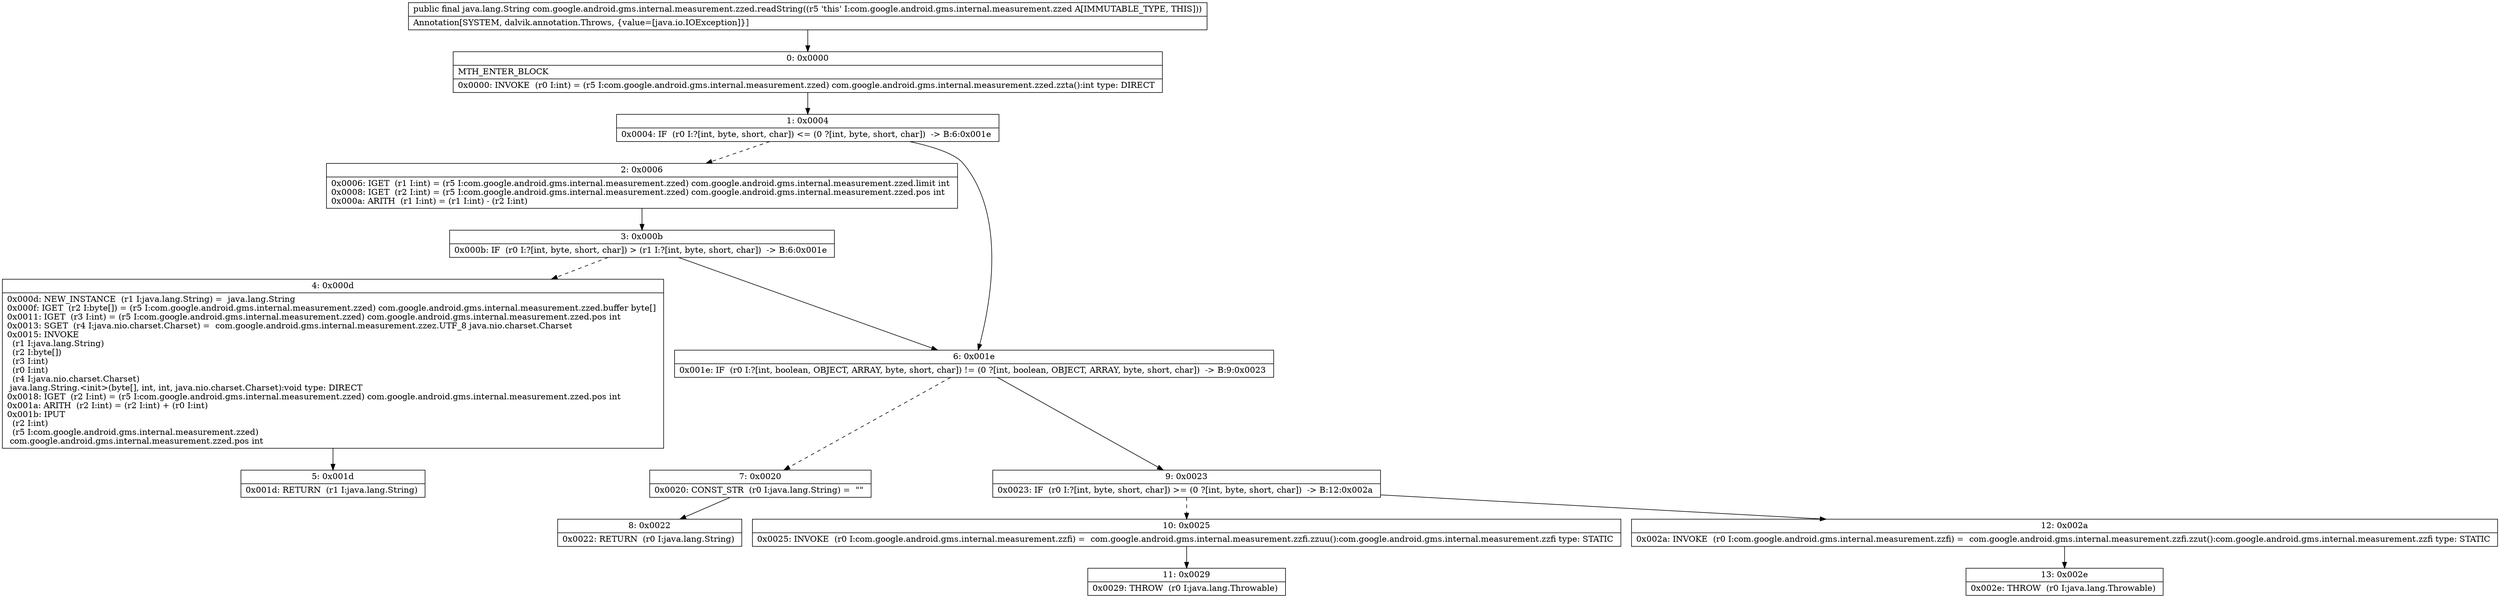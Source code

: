 digraph "CFG forcom.google.android.gms.internal.measurement.zzed.readString()Ljava\/lang\/String;" {
Node_0 [shape=record,label="{0\:\ 0x0000|MTH_ENTER_BLOCK\l|0x0000: INVOKE  (r0 I:int) = (r5 I:com.google.android.gms.internal.measurement.zzed) com.google.android.gms.internal.measurement.zzed.zzta():int type: DIRECT \l}"];
Node_1 [shape=record,label="{1\:\ 0x0004|0x0004: IF  (r0 I:?[int, byte, short, char]) \<= (0 ?[int, byte, short, char])  \-\> B:6:0x001e \l}"];
Node_2 [shape=record,label="{2\:\ 0x0006|0x0006: IGET  (r1 I:int) = (r5 I:com.google.android.gms.internal.measurement.zzed) com.google.android.gms.internal.measurement.zzed.limit int \l0x0008: IGET  (r2 I:int) = (r5 I:com.google.android.gms.internal.measurement.zzed) com.google.android.gms.internal.measurement.zzed.pos int \l0x000a: ARITH  (r1 I:int) = (r1 I:int) \- (r2 I:int) \l}"];
Node_3 [shape=record,label="{3\:\ 0x000b|0x000b: IF  (r0 I:?[int, byte, short, char]) \> (r1 I:?[int, byte, short, char])  \-\> B:6:0x001e \l}"];
Node_4 [shape=record,label="{4\:\ 0x000d|0x000d: NEW_INSTANCE  (r1 I:java.lang.String) =  java.lang.String \l0x000f: IGET  (r2 I:byte[]) = (r5 I:com.google.android.gms.internal.measurement.zzed) com.google.android.gms.internal.measurement.zzed.buffer byte[] \l0x0011: IGET  (r3 I:int) = (r5 I:com.google.android.gms.internal.measurement.zzed) com.google.android.gms.internal.measurement.zzed.pos int \l0x0013: SGET  (r4 I:java.nio.charset.Charset) =  com.google.android.gms.internal.measurement.zzez.UTF_8 java.nio.charset.Charset \l0x0015: INVOKE  \l  (r1 I:java.lang.String)\l  (r2 I:byte[])\l  (r3 I:int)\l  (r0 I:int)\l  (r4 I:java.nio.charset.Charset)\l java.lang.String.\<init\>(byte[], int, int, java.nio.charset.Charset):void type: DIRECT \l0x0018: IGET  (r2 I:int) = (r5 I:com.google.android.gms.internal.measurement.zzed) com.google.android.gms.internal.measurement.zzed.pos int \l0x001a: ARITH  (r2 I:int) = (r2 I:int) + (r0 I:int) \l0x001b: IPUT  \l  (r2 I:int)\l  (r5 I:com.google.android.gms.internal.measurement.zzed)\l com.google.android.gms.internal.measurement.zzed.pos int \l}"];
Node_5 [shape=record,label="{5\:\ 0x001d|0x001d: RETURN  (r1 I:java.lang.String) \l}"];
Node_6 [shape=record,label="{6\:\ 0x001e|0x001e: IF  (r0 I:?[int, boolean, OBJECT, ARRAY, byte, short, char]) != (0 ?[int, boolean, OBJECT, ARRAY, byte, short, char])  \-\> B:9:0x0023 \l}"];
Node_7 [shape=record,label="{7\:\ 0x0020|0x0020: CONST_STR  (r0 I:java.lang.String) =  \"\" \l}"];
Node_8 [shape=record,label="{8\:\ 0x0022|0x0022: RETURN  (r0 I:java.lang.String) \l}"];
Node_9 [shape=record,label="{9\:\ 0x0023|0x0023: IF  (r0 I:?[int, byte, short, char]) \>= (0 ?[int, byte, short, char])  \-\> B:12:0x002a \l}"];
Node_10 [shape=record,label="{10\:\ 0x0025|0x0025: INVOKE  (r0 I:com.google.android.gms.internal.measurement.zzfi) =  com.google.android.gms.internal.measurement.zzfi.zzuu():com.google.android.gms.internal.measurement.zzfi type: STATIC \l}"];
Node_11 [shape=record,label="{11\:\ 0x0029|0x0029: THROW  (r0 I:java.lang.Throwable) \l}"];
Node_12 [shape=record,label="{12\:\ 0x002a|0x002a: INVOKE  (r0 I:com.google.android.gms.internal.measurement.zzfi) =  com.google.android.gms.internal.measurement.zzfi.zzut():com.google.android.gms.internal.measurement.zzfi type: STATIC \l}"];
Node_13 [shape=record,label="{13\:\ 0x002e|0x002e: THROW  (r0 I:java.lang.Throwable) \l}"];
MethodNode[shape=record,label="{public final java.lang.String com.google.android.gms.internal.measurement.zzed.readString((r5 'this' I:com.google.android.gms.internal.measurement.zzed A[IMMUTABLE_TYPE, THIS]))  | Annotation[SYSTEM, dalvik.annotation.Throws, \{value=[java.io.IOException]\}]\l}"];
MethodNode -> Node_0;
Node_0 -> Node_1;
Node_1 -> Node_2[style=dashed];
Node_1 -> Node_6;
Node_2 -> Node_3;
Node_3 -> Node_4[style=dashed];
Node_3 -> Node_6;
Node_4 -> Node_5;
Node_6 -> Node_7[style=dashed];
Node_6 -> Node_9;
Node_7 -> Node_8;
Node_9 -> Node_10[style=dashed];
Node_9 -> Node_12;
Node_10 -> Node_11;
Node_12 -> Node_13;
}

